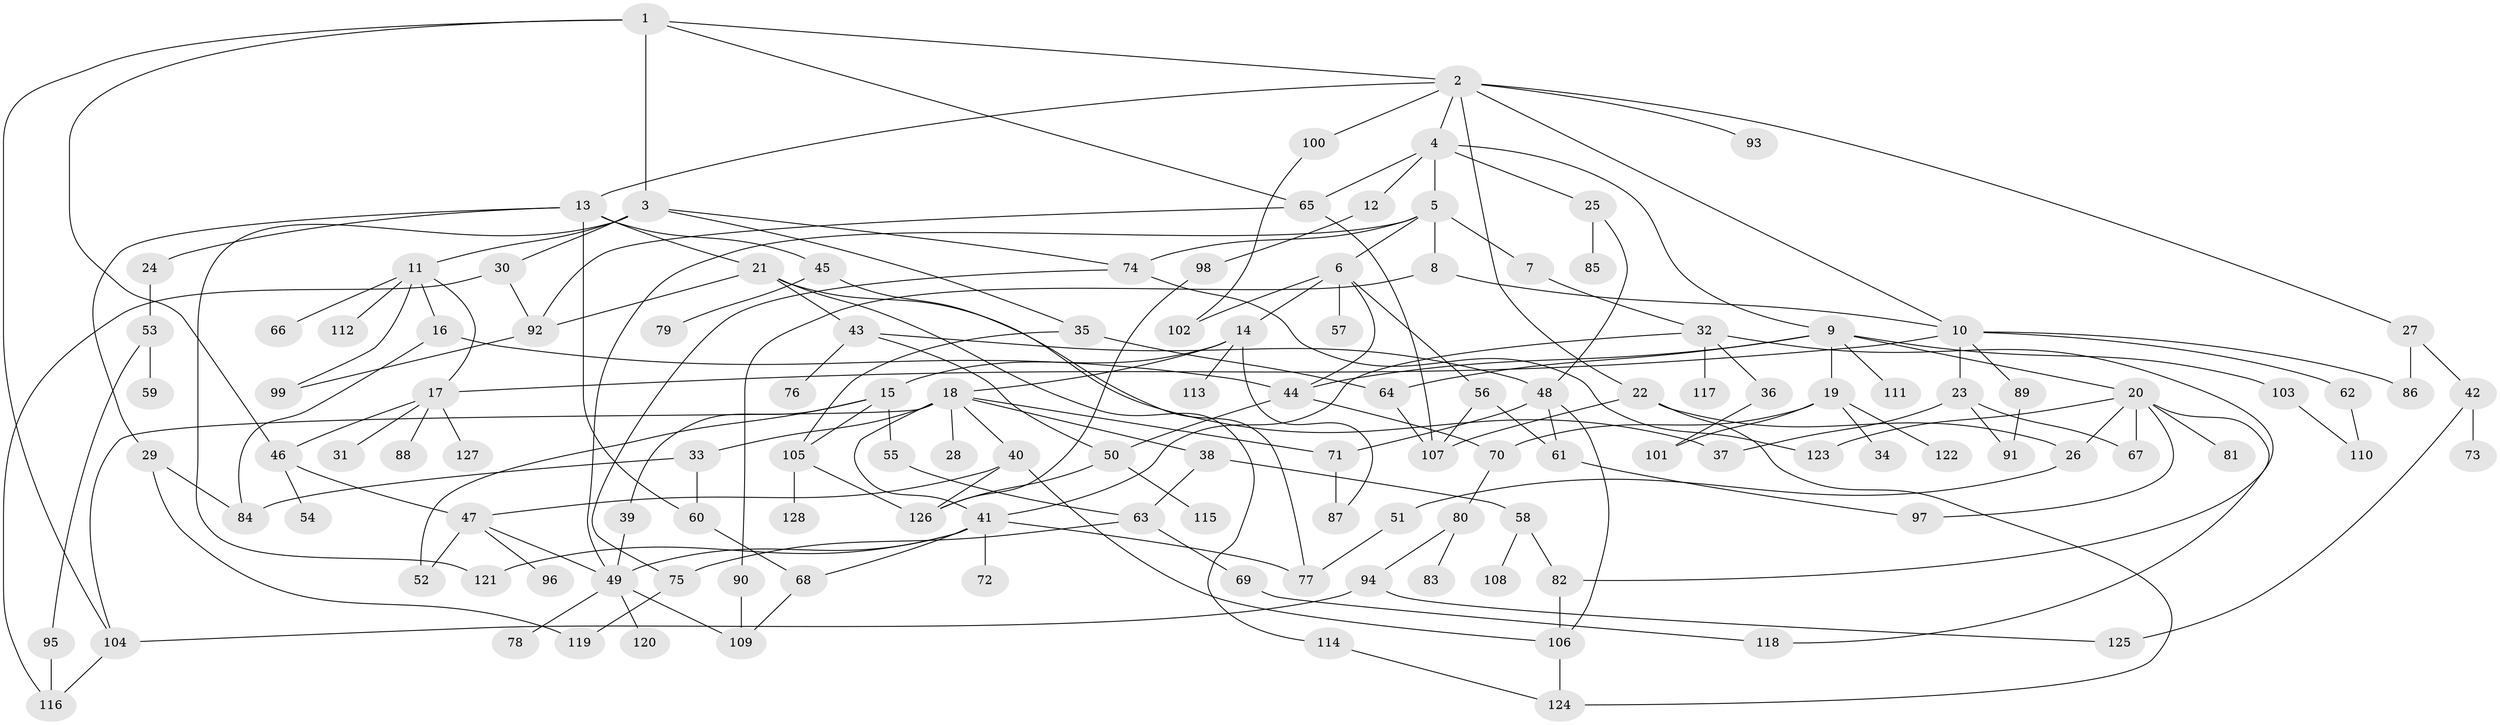// Generated by graph-tools (version 1.1) at 2025/49/03/09/25 03:49:25]
// undirected, 128 vertices, 190 edges
graph export_dot {
graph [start="1"]
  node [color=gray90,style=filled];
  1;
  2;
  3;
  4;
  5;
  6;
  7;
  8;
  9;
  10;
  11;
  12;
  13;
  14;
  15;
  16;
  17;
  18;
  19;
  20;
  21;
  22;
  23;
  24;
  25;
  26;
  27;
  28;
  29;
  30;
  31;
  32;
  33;
  34;
  35;
  36;
  37;
  38;
  39;
  40;
  41;
  42;
  43;
  44;
  45;
  46;
  47;
  48;
  49;
  50;
  51;
  52;
  53;
  54;
  55;
  56;
  57;
  58;
  59;
  60;
  61;
  62;
  63;
  64;
  65;
  66;
  67;
  68;
  69;
  70;
  71;
  72;
  73;
  74;
  75;
  76;
  77;
  78;
  79;
  80;
  81;
  82;
  83;
  84;
  85;
  86;
  87;
  88;
  89;
  90;
  91;
  92;
  93;
  94;
  95;
  96;
  97;
  98;
  99;
  100;
  101;
  102;
  103;
  104;
  105;
  106;
  107;
  108;
  109;
  110;
  111;
  112;
  113;
  114;
  115;
  116;
  117;
  118;
  119;
  120;
  121;
  122;
  123;
  124;
  125;
  126;
  127;
  128;
  1 -- 2;
  1 -- 3;
  1 -- 65;
  1 -- 46;
  1 -- 104;
  2 -- 4;
  2 -- 10;
  2 -- 13;
  2 -- 22;
  2 -- 27;
  2 -- 93;
  2 -- 100;
  3 -- 11;
  3 -- 30;
  3 -- 35;
  3 -- 74;
  3 -- 121;
  4 -- 5;
  4 -- 9;
  4 -- 12;
  4 -- 25;
  4 -- 65;
  5 -- 6;
  5 -- 7;
  5 -- 8;
  5 -- 74;
  5 -- 49;
  6 -- 14;
  6 -- 56;
  6 -- 57;
  6 -- 44;
  6 -- 102;
  7 -- 32;
  8 -- 90;
  8 -- 10;
  9 -- 19;
  9 -- 20;
  9 -- 44;
  9 -- 64;
  9 -- 103;
  9 -- 111;
  10 -- 17;
  10 -- 23;
  10 -- 62;
  10 -- 86;
  10 -- 89;
  11 -- 16;
  11 -- 66;
  11 -- 112;
  11 -- 99;
  11 -- 17;
  12 -- 98;
  13 -- 21;
  13 -- 24;
  13 -- 29;
  13 -- 45;
  13 -- 60;
  14 -- 15;
  14 -- 18;
  14 -- 113;
  14 -- 87;
  15 -- 39;
  15 -- 52;
  15 -- 55;
  15 -- 105;
  16 -- 84;
  16 -- 44;
  17 -- 31;
  17 -- 46;
  17 -- 88;
  17 -- 127;
  18 -- 28;
  18 -- 33;
  18 -- 38;
  18 -- 40;
  18 -- 71;
  18 -- 41;
  18 -- 104;
  19 -- 34;
  19 -- 101;
  19 -- 122;
  19 -- 70;
  20 -- 26;
  20 -- 67;
  20 -- 81;
  20 -- 97;
  20 -- 118;
  20 -- 123;
  21 -- 37;
  21 -- 43;
  21 -- 114;
  21 -- 92;
  22 -- 26;
  22 -- 107;
  22 -- 124;
  23 -- 67;
  23 -- 91;
  23 -- 37;
  24 -- 53;
  25 -- 48;
  25 -- 85;
  26 -- 51;
  27 -- 42;
  27 -- 86;
  29 -- 84;
  29 -- 119;
  30 -- 92;
  30 -- 116;
  32 -- 36;
  32 -- 41;
  32 -- 82;
  32 -- 117;
  33 -- 60;
  33 -- 84;
  35 -- 64;
  35 -- 105;
  36 -- 101;
  38 -- 58;
  38 -- 63;
  39 -- 49;
  40 -- 47;
  40 -- 126;
  40 -- 106;
  41 -- 49;
  41 -- 72;
  41 -- 77;
  41 -- 121;
  41 -- 68;
  42 -- 73;
  42 -- 125;
  43 -- 76;
  43 -- 50;
  43 -- 48;
  44 -- 50;
  44 -- 70;
  45 -- 79;
  45 -- 77;
  46 -- 54;
  46 -- 47;
  47 -- 96;
  47 -- 52;
  47 -- 49;
  48 -- 61;
  48 -- 71;
  48 -- 106;
  49 -- 78;
  49 -- 120;
  49 -- 109;
  50 -- 115;
  50 -- 126;
  51 -- 77;
  53 -- 59;
  53 -- 95;
  55 -- 63;
  56 -- 107;
  56 -- 61;
  58 -- 108;
  58 -- 82;
  60 -- 68;
  61 -- 97;
  62 -- 110;
  63 -- 69;
  63 -- 75;
  64 -- 107;
  65 -- 92;
  65 -- 107;
  68 -- 109;
  69 -- 118;
  70 -- 80;
  71 -- 87;
  74 -- 75;
  74 -- 123;
  75 -- 119;
  80 -- 83;
  80 -- 94;
  82 -- 106;
  89 -- 91;
  90 -- 109;
  92 -- 99;
  94 -- 104;
  94 -- 125;
  95 -- 116;
  98 -- 126;
  100 -- 102;
  103 -- 110;
  104 -- 116;
  105 -- 128;
  105 -- 126;
  106 -- 124;
  114 -- 124;
}
